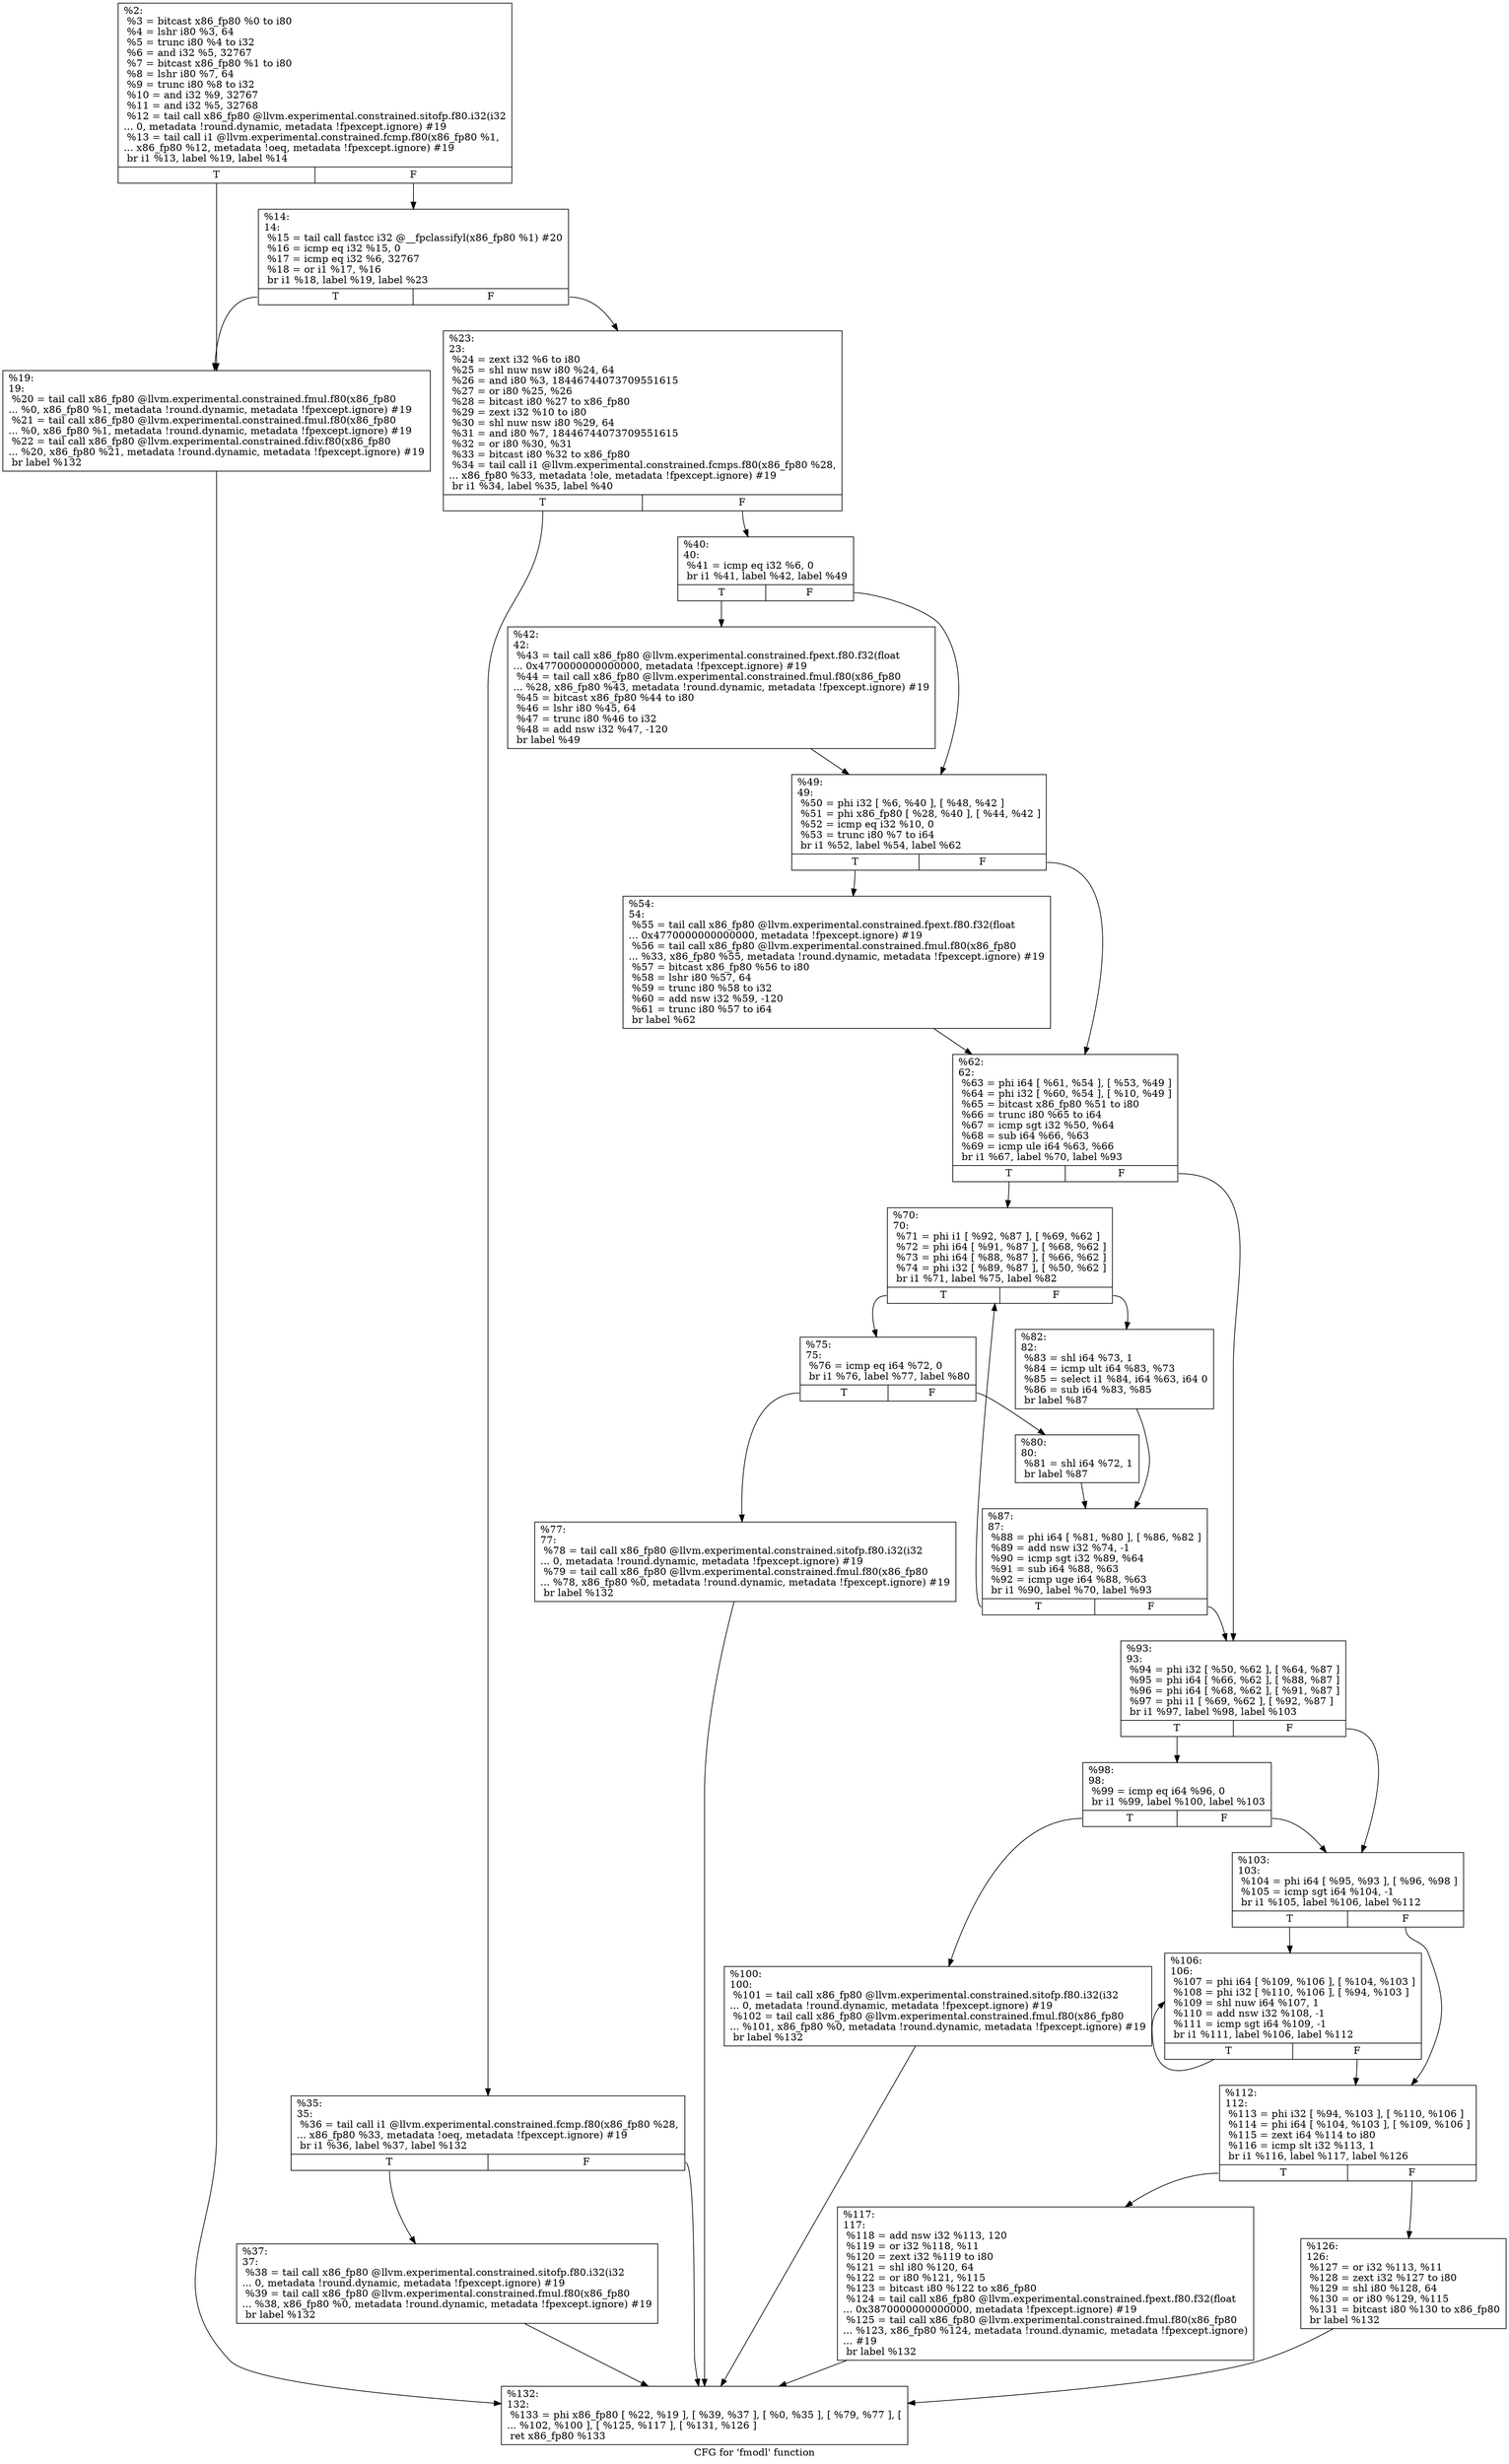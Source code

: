 digraph "CFG for 'fmodl' function" {
	label="CFG for 'fmodl' function";

	Node0x295c930 [shape=record,label="{%2:\l  %3 = bitcast x86_fp80 %0 to i80\l  %4 = lshr i80 %3, 64\l  %5 = trunc i80 %4 to i32\l  %6 = and i32 %5, 32767\l  %7 = bitcast x86_fp80 %1 to i80\l  %8 = lshr i80 %7, 64\l  %9 = trunc i80 %8 to i32\l  %10 = and i32 %9, 32767\l  %11 = and i32 %5, 32768\l  %12 = tail call x86_fp80 @llvm.experimental.constrained.sitofp.f80.i32(i32\l... 0, metadata !round.dynamic, metadata !fpexcept.ignore) #19\l  %13 = tail call i1 @llvm.experimental.constrained.fcmp.f80(x86_fp80 %1,\l... x86_fp80 %12, metadata !oeq, metadata !fpexcept.ignore) #19\l  br i1 %13, label %19, label %14\l|{<s0>T|<s1>F}}"];
	Node0x295c930:s0 -> Node0x295cbc0;
	Node0x295c930:s1 -> Node0x295cb70;
	Node0x295cb70 [shape=record,label="{%14:\l14:                                               \l  %15 = tail call fastcc i32 @__fpclassifyl(x86_fp80 %1) #20\l  %16 = icmp eq i32 %15, 0\l  %17 = icmp eq i32 %6, 32767\l  %18 = or i1 %17, %16\l  br i1 %18, label %19, label %23\l|{<s0>T|<s1>F}}"];
	Node0x295cb70:s0 -> Node0x295cbc0;
	Node0x295cb70:s1 -> Node0x295cc10;
	Node0x295cbc0 [shape=record,label="{%19:\l19:                                               \l  %20 = tail call x86_fp80 @llvm.experimental.constrained.fmul.f80(x86_fp80\l... %0, x86_fp80 %1, metadata !round.dynamic, metadata !fpexcept.ignore) #19\l  %21 = tail call x86_fp80 @llvm.experimental.constrained.fmul.f80(x86_fp80\l... %0, x86_fp80 %1, metadata !round.dynamic, metadata !fpexcept.ignore) #19\l  %22 = tail call x86_fp80 @llvm.experimental.constrained.fdiv.f80(x86_fp80\l... %20, x86_fp80 %21, metadata !round.dynamic, metadata !fpexcept.ignore) #19\l  br label %132\l}"];
	Node0x295cbc0 -> Node0x295d2f0;
	Node0x295cc10 [shape=record,label="{%23:\l23:                                               \l  %24 = zext i32 %6 to i80\l  %25 = shl nuw nsw i80 %24, 64\l  %26 = and i80 %3, 18446744073709551615\l  %27 = or i80 %25, %26\l  %28 = bitcast i80 %27 to x86_fp80\l  %29 = zext i32 %10 to i80\l  %30 = shl nuw nsw i80 %29, 64\l  %31 = and i80 %7, 18446744073709551615\l  %32 = or i80 %30, %31\l  %33 = bitcast i80 %32 to x86_fp80\l  %34 = tail call i1 @llvm.experimental.constrained.fcmps.f80(x86_fp80 %28,\l... x86_fp80 %33, metadata !ole, metadata !fpexcept.ignore) #19\l  br i1 %34, label %35, label %40\l|{<s0>T|<s1>F}}"];
	Node0x295cc10:s0 -> Node0x295cc60;
	Node0x295cc10:s1 -> Node0x295cd00;
	Node0x295cc60 [shape=record,label="{%35:\l35:                                               \l  %36 = tail call i1 @llvm.experimental.constrained.fcmp.f80(x86_fp80 %28,\l... x86_fp80 %33, metadata !oeq, metadata !fpexcept.ignore) #19\l  br i1 %36, label %37, label %132\l|{<s0>T|<s1>F}}"];
	Node0x295cc60:s0 -> Node0x295ccb0;
	Node0x295cc60:s1 -> Node0x295d2f0;
	Node0x295ccb0 [shape=record,label="{%37:\l37:                                               \l  %38 = tail call x86_fp80 @llvm.experimental.constrained.sitofp.f80.i32(i32\l... 0, metadata !round.dynamic, metadata !fpexcept.ignore) #19\l  %39 = tail call x86_fp80 @llvm.experimental.constrained.fmul.f80(x86_fp80\l... %38, x86_fp80 %0, metadata !round.dynamic, metadata !fpexcept.ignore) #19\l  br label %132\l}"];
	Node0x295ccb0 -> Node0x295d2f0;
	Node0x295cd00 [shape=record,label="{%40:\l40:                                               \l  %41 = icmp eq i32 %6, 0\l  br i1 %41, label %42, label %49\l|{<s0>T|<s1>F}}"];
	Node0x295cd00:s0 -> Node0x295cd50;
	Node0x295cd00:s1 -> Node0x295cda0;
	Node0x295cd50 [shape=record,label="{%42:\l42:                                               \l  %43 = tail call x86_fp80 @llvm.experimental.constrained.fpext.f80.f32(float\l... 0x4770000000000000, metadata !fpexcept.ignore) #19\l  %44 = tail call x86_fp80 @llvm.experimental.constrained.fmul.f80(x86_fp80\l... %28, x86_fp80 %43, metadata !round.dynamic, metadata !fpexcept.ignore) #19\l  %45 = bitcast x86_fp80 %44 to i80\l  %46 = lshr i80 %45, 64\l  %47 = trunc i80 %46 to i32\l  %48 = add nsw i32 %47, -120\l  br label %49\l}"];
	Node0x295cd50 -> Node0x295cda0;
	Node0x295cda0 [shape=record,label="{%49:\l49:                                               \l  %50 = phi i32 [ %6, %40 ], [ %48, %42 ]\l  %51 = phi x86_fp80 [ %28, %40 ], [ %44, %42 ]\l  %52 = icmp eq i32 %10, 0\l  %53 = trunc i80 %7 to i64\l  br i1 %52, label %54, label %62\l|{<s0>T|<s1>F}}"];
	Node0x295cda0:s0 -> Node0x295cdf0;
	Node0x295cda0:s1 -> Node0x295ce40;
	Node0x295cdf0 [shape=record,label="{%54:\l54:                                               \l  %55 = tail call x86_fp80 @llvm.experimental.constrained.fpext.f80.f32(float\l... 0x4770000000000000, metadata !fpexcept.ignore) #19\l  %56 = tail call x86_fp80 @llvm.experimental.constrained.fmul.f80(x86_fp80\l... %33, x86_fp80 %55, metadata !round.dynamic, metadata !fpexcept.ignore) #19\l  %57 = bitcast x86_fp80 %56 to i80\l  %58 = lshr i80 %57, 64\l  %59 = trunc i80 %58 to i32\l  %60 = add nsw i32 %59, -120\l  %61 = trunc i80 %57 to i64\l  br label %62\l}"];
	Node0x295cdf0 -> Node0x295ce40;
	Node0x295ce40 [shape=record,label="{%62:\l62:                                               \l  %63 = phi i64 [ %61, %54 ], [ %53, %49 ]\l  %64 = phi i32 [ %60, %54 ], [ %10, %49 ]\l  %65 = bitcast x86_fp80 %51 to i80\l  %66 = trunc i80 %65 to i64\l  %67 = icmp sgt i32 %50, %64\l  %68 = sub i64 %66, %63\l  %69 = icmp ule i64 %63, %66\l  br i1 %67, label %70, label %93\l|{<s0>T|<s1>F}}"];
	Node0x295ce40:s0 -> Node0x295ce90;
	Node0x295ce40:s1 -> Node0x295d070;
	Node0x295ce90 [shape=record,label="{%70:\l70:                                               \l  %71 = phi i1 [ %92, %87 ], [ %69, %62 ]\l  %72 = phi i64 [ %91, %87 ], [ %68, %62 ]\l  %73 = phi i64 [ %88, %87 ], [ %66, %62 ]\l  %74 = phi i32 [ %89, %87 ], [ %50, %62 ]\l  br i1 %71, label %75, label %82\l|{<s0>T|<s1>F}}"];
	Node0x295ce90:s0 -> Node0x295cee0;
	Node0x295ce90:s1 -> Node0x295cfd0;
	Node0x295cee0 [shape=record,label="{%75:\l75:                                               \l  %76 = icmp eq i64 %72, 0\l  br i1 %76, label %77, label %80\l|{<s0>T|<s1>F}}"];
	Node0x295cee0:s0 -> Node0x295cf30;
	Node0x295cee0:s1 -> Node0x295cf80;
	Node0x295cf30 [shape=record,label="{%77:\l77:                                               \l  %78 = tail call x86_fp80 @llvm.experimental.constrained.sitofp.f80.i32(i32\l... 0, metadata !round.dynamic, metadata !fpexcept.ignore) #19\l  %79 = tail call x86_fp80 @llvm.experimental.constrained.fmul.f80(x86_fp80\l... %78, x86_fp80 %0, metadata !round.dynamic, metadata !fpexcept.ignore) #19\l  br label %132\l}"];
	Node0x295cf30 -> Node0x295d2f0;
	Node0x295cf80 [shape=record,label="{%80:\l80:                                               \l  %81 = shl i64 %72, 1\l  br label %87\l}"];
	Node0x295cf80 -> Node0x295d020;
	Node0x295cfd0 [shape=record,label="{%82:\l82:                                               \l  %83 = shl i64 %73, 1\l  %84 = icmp ult i64 %83, %73\l  %85 = select i1 %84, i64 %63, i64 0\l  %86 = sub i64 %83, %85\l  br label %87\l}"];
	Node0x295cfd0 -> Node0x295d020;
	Node0x295d020 [shape=record,label="{%87:\l87:                                               \l  %88 = phi i64 [ %81, %80 ], [ %86, %82 ]\l  %89 = add nsw i32 %74, -1\l  %90 = icmp sgt i32 %89, %64\l  %91 = sub i64 %88, %63\l  %92 = icmp uge i64 %88, %63\l  br i1 %90, label %70, label %93\l|{<s0>T|<s1>F}}"];
	Node0x295d020:s0 -> Node0x295ce90;
	Node0x295d020:s1 -> Node0x295d070;
	Node0x295d070 [shape=record,label="{%93:\l93:                                               \l  %94 = phi i32 [ %50, %62 ], [ %64, %87 ]\l  %95 = phi i64 [ %66, %62 ], [ %88, %87 ]\l  %96 = phi i64 [ %68, %62 ], [ %91, %87 ]\l  %97 = phi i1 [ %69, %62 ], [ %92, %87 ]\l  br i1 %97, label %98, label %103\l|{<s0>T|<s1>F}}"];
	Node0x295d070:s0 -> Node0x295d0c0;
	Node0x295d070:s1 -> Node0x295d160;
	Node0x295d0c0 [shape=record,label="{%98:\l98:                                               \l  %99 = icmp eq i64 %96, 0\l  br i1 %99, label %100, label %103\l|{<s0>T|<s1>F}}"];
	Node0x295d0c0:s0 -> Node0x295d110;
	Node0x295d0c0:s1 -> Node0x295d160;
	Node0x295d110 [shape=record,label="{%100:\l100:                                              \l  %101 = tail call x86_fp80 @llvm.experimental.constrained.sitofp.f80.i32(i32\l... 0, metadata !round.dynamic, metadata !fpexcept.ignore) #19\l  %102 = tail call x86_fp80 @llvm.experimental.constrained.fmul.f80(x86_fp80\l... %101, x86_fp80 %0, metadata !round.dynamic, metadata !fpexcept.ignore) #19\l  br label %132\l}"];
	Node0x295d110 -> Node0x295d2f0;
	Node0x295d160 [shape=record,label="{%103:\l103:                                              \l  %104 = phi i64 [ %95, %93 ], [ %96, %98 ]\l  %105 = icmp sgt i64 %104, -1\l  br i1 %105, label %106, label %112\l|{<s0>T|<s1>F}}"];
	Node0x295d160:s0 -> Node0x295d1b0;
	Node0x295d160:s1 -> Node0x295d200;
	Node0x295d1b0 [shape=record,label="{%106:\l106:                                              \l  %107 = phi i64 [ %109, %106 ], [ %104, %103 ]\l  %108 = phi i32 [ %110, %106 ], [ %94, %103 ]\l  %109 = shl nuw i64 %107, 1\l  %110 = add nsw i32 %108, -1\l  %111 = icmp sgt i64 %109, -1\l  br i1 %111, label %106, label %112\l|{<s0>T|<s1>F}}"];
	Node0x295d1b0:s0 -> Node0x295d1b0;
	Node0x295d1b0:s1 -> Node0x295d200;
	Node0x295d200 [shape=record,label="{%112:\l112:                                              \l  %113 = phi i32 [ %94, %103 ], [ %110, %106 ]\l  %114 = phi i64 [ %104, %103 ], [ %109, %106 ]\l  %115 = zext i64 %114 to i80\l  %116 = icmp slt i32 %113, 1\l  br i1 %116, label %117, label %126\l|{<s0>T|<s1>F}}"];
	Node0x295d200:s0 -> Node0x295d250;
	Node0x295d200:s1 -> Node0x295d2a0;
	Node0x295d250 [shape=record,label="{%117:\l117:                                              \l  %118 = add nsw i32 %113, 120\l  %119 = or i32 %118, %11\l  %120 = zext i32 %119 to i80\l  %121 = shl i80 %120, 64\l  %122 = or i80 %121, %115\l  %123 = bitcast i80 %122 to x86_fp80\l  %124 = tail call x86_fp80 @llvm.experimental.constrained.fpext.f80.f32(float\l... 0x3870000000000000, metadata !fpexcept.ignore) #19\l  %125 = tail call x86_fp80 @llvm.experimental.constrained.fmul.f80(x86_fp80\l... %123, x86_fp80 %124, metadata !round.dynamic, metadata !fpexcept.ignore)\l... #19\l  br label %132\l}"];
	Node0x295d250 -> Node0x295d2f0;
	Node0x295d2a0 [shape=record,label="{%126:\l126:                                              \l  %127 = or i32 %113, %11\l  %128 = zext i32 %127 to i80\l  %129 = shl i80 %128, 64\l  %130 = or i80 %129, %115\l  %131 = bitcast i80 %130 to x86_fp80\l  br label %132\l}"];
	Node0x295d2a0 -> Node0x295d2f0;
	Node0x295d2f0 [shape=record,label="{%132:\l132:                                              \l  %133 = phi x86_fp80 [ %22, %19 ], [ %39, %37 ], [ %0, %35 ], [ %79, %77 ], [\l... %102, %100 ], [ %125, %117 ], [ %131, %126 ]\l  ret x86_fp80 %133\l}"];
}
